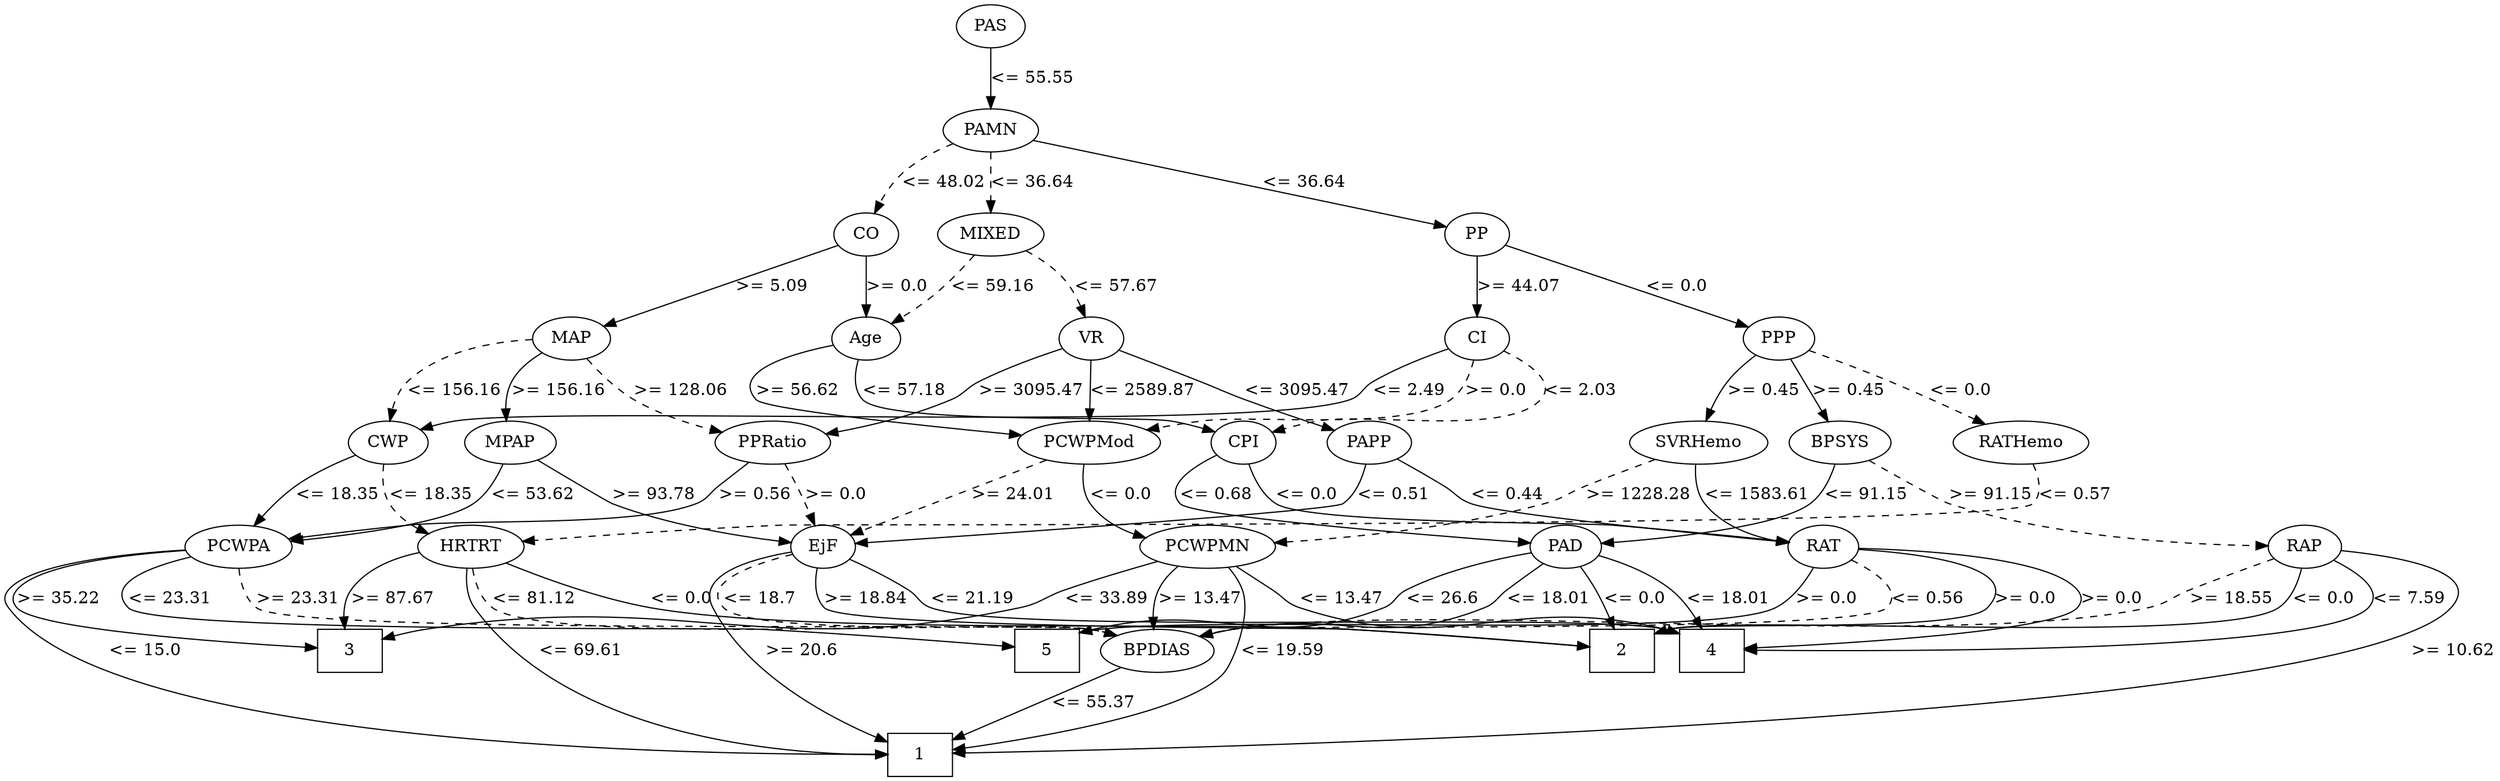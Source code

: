 strict digraph G {
	graph [bb="0,0,1683.2,645"];
	node [label="\N"];
	1	[height=0.5,
		pos="625.2,18",
		shape=box,
		width=0.75];
	2	[height=0.5,
		pos="1106.2,105",
		shape=box,
		width=0.75];
	3	[height=0.5,
		pos="240.2,105",
		shape=box,
		width=0.75];
	4	[height=0.5,
		pos="1178.2,105",
		shape=box,
		width=0.75];
	5	[height=0.5,
		pos="696.2,105",
		shape=box,
		width=0.75];
	RAP	[height=0.5,
		pos="1574.2,192",
		width=0.77778];
	RAP -> 1	[label=">= 10.62",
		lp="1657.2,105",
		op=">=",
		param=10.62,
		pos="e,652.29,20.068 1600.9,186.47 1634.8,179.63 1686.4,164.86 1665.2,141 1597.1,64.255 840.28,27.988 662.45,20.492",
		style=solid];
	RAP -> 2	[label="<= 0.0",
		lp="1583.2,148.5",
		op="<=",
		param=0.0,
		pos="e,1133.3,120.16 1571.4,173.63 1568.6,162.34 1563,148.39 1552.2,141 1516.5,116.56 1219,132.17 1143.5,122.02",
		style=solid];
	RAP -> 4	[label="<= 7.59",
		lp="1638.7,148.5",
		op="<=",
		param=7.59,
		pos="e,1205.3,106.1 1593.9,179.04 1608.7,168.62 1624.5,153.3 1613.2,141 1586.5,112.06 1316.2,107.04 1215.6,106.18",
		style=solid];
	BPDIAS	[height=0.5,
		pos="783.2,105",
		width=1.1735];
	RAP -> BPDIAS	[label=">= 18.55",
		lp="1522.2,148.5",
		op=">=",
		param=18.55,
		pos="e,814.54,117.11 1551.6,181.06 1536,174.15 1514.8,164.65 1496.2,156 1482.3,149.53 1480.1,144.63 1465.2,141 1330,107.96 976.55,145.41 \
839.2,123 834.38,122.21 829.39,121.12 824.47,119.87",
		style=dashed];
	BPDIAS -> 1	[label="<= 55.37",
		lp="739.2,61.5",
		op="<=",
		param=55.37,
		pos="e,652.38,33.62 757.82,90.343 731.76,76.327 690.98,54.385 661.51,38.535",
		style=solid];
	PAS	[height=0.5,
		pos="682.2,627",
		width=0.75];
	PAMN	[height=0.5,
		pos="682.2,540",
		width=1.0139];
	PAS -> PAMN	[label="<= 55.55",
		lp="708.2,583.5",
		op="<=",
		param=55.55,
		pos="e,682.2,558.18 682.2,608.8 682.2,597.16 682.2,581.55 682.2,568.24",
		style=solid];
	CO	[height=0.5,
		pos="596.2,453",
		width=0.75];
	PAMN -> CO	[label="<= 48.02",
		lp="652.2,496.5",
		op="<=",
		param=48.02,
		pos="e,603.67,470.65 657.24,526.77 646.83,520.87 635.12,513.08 626.2,504 619.3,496.97 613.3,488.05 608.53,479.7",
		style=dashed];
	MIXED	[height=0.5,
		pos="682.2,453",
		width=1.125];
	PAMN -> MIXED	[label="<= 36.64",
		lp="708.2,496.5",
		op="<=",
		param=36.64,
		pos="e,682.2,471.18 682.2,521.8 682.2,510.16 682.2,494.55 682.2,481.24",
		style=dashed];
	PP	[height=0.5,
		pos="1003.2,453",
		width=0.75];
	PAMN -> PP	[label="<= 36.64",
		lp="887.2,496.5",
		op="<=",
		param=36.64,
		pos="e,978.48,460.55 713.56,530.7 773.94,514.71 905.87,479.77 968.66,463.15",
		style=solid];
	PAD	[height=0.5,
		pos="1075.2,192",
		width=0.79437];
	PAD -> 2	[label="<= 0.0",
		lp="1114.2,148.5",
		op="<=",
		param=0.0,
		pos="e,1101.1,123.26 1082.7,174.4 1085.2,168.62 1087.9,162.07 1090.2,156 1093,148.6 1095.7,140.49 1098.1,132.99",
		style=solid];
	PAD -> 4	[label="<= 18.01",
		lp="1178.2,148.5",
		op="<=",
		param=18.01,
		pos="e,1166.6,123.12 1097.7,180.84 1110.1,174.66 1125.3,166.02 1137.2,156 1145.7,148.85 1153.8,139.75 1160.5,131.28",
		style=solid];
	PAD -> 5	[label="<= 26.6",
		lp="988.7,148.5",
		op="<=",
		param=26.6,
		pos="e,723.33,120.04 1048.6,185.29 1025.9,179.75 992.69,170.11 966.2,156 956.71,150.94 957.21,144.95 947.2,141 860.97,106.97 827.08,145.16 \
733.22,122.59",
		style=solid];
	PAD -> BPDIAS	[label="<= 18.01",
		lp="1058.2,148.5",
		op="<=",
		param=18.01,
		pos="e,815.21,116.87 1058.8,176.95 1042,162.54 1017.8,142.08 1015.2,141 942.73,110.5 916.29,138.49 839.2,123 834.53,122.06 829.69,120.9 \
824.9,119.62",
		style=solid];
	MAP	[height=0.5,
		pos="400.2,366",
		width=0.84854];
	CO -> MAP	[label=">= 5.09",
		lp="531.7,409.5",
		op=">=",
		param=5.09,
		pos="e,424.05,377.34 574.1,442.41 539.79,427.53 473.49,398.78 433.4,381.4",
		style=solid];
	Age	[height=0.5,
		pos="596.2,366",
		width=0.75];
	CO -> Age	[label=">= 0.0",
		lp="615.2,409.5",
		op=">=",
		param=0.0,
		pos="e,596.2,384.18 596.2,434.8 596.2,423.16 596.2,407.55 596.2,394.24",
		style=solid];
	MIXED -> Age	[label="<= 59.16",
		lp="677.2,409.5",
		op="<=",
		param=59.16,
		pos="e,613.07,380.06 668.93,435.67 660.5,425.61 649.14,412.65 638.2,402 632.78,396.72 626.66,391.33 620.8,386.42",
		style=dashed];
	VR	[height=0.5,
		pos="759.2,366",
		width=0.75];
	MIXED -> VR	[label="<= 57.67",
		lp="763.2,409.5",
		op="<=",
		param=57.67,
		pos="e,750.27,383.24 703.07,437.56 710.8,431.67 719.35,424.49 726.2,417 733.11,409.45 739.58,400.32 744.94,391.93",
		style=dashed];
	CI	[height=0.5,
		pos="1003.2,366",
		width=0.75];
	PP -> CI	[label=">= 44.07",
		lp="1029.2,409.5",
		op=">=",
		param=44.07,
		pos="e,1003.2,384.18 1003.2,434.8 1003.2,423.16 1003.2,407.55 1003.2,394.24",
		style=solid];
	PPP	[height=0.5,
		pos="1213.2,366",
		width=0.75];
	PP -> PPP	[label="<= 0.0",
		lp="1139.2,409.5",
		op="<=",
		param=0.0,
		pos="e,1190.6,376.16 1025.7,442.9 1063.1,427.77 1138.2,397.35 1181.2,379.97",
		style=solid];
	CWP	[height=0.5,
		pos="276.2,279",
		width=0.84854];
	PCWPA	[height=0.5,
		pos="165.2,192",
		width=1.1555];
	CWP -> PCWPA	[label="<= 18.35",
		lp="243.2,235.5",
		op="<=",
		param=18.35,
		pos="e,179.83,208.86 254.13,266.5 242.7,260.16 228.76,251.8 217.2,243 206.61,234.94 195.86,224.96 186.9,216.04",
		style=solid];
	HRTRT	[height=0.5,
		pos="323.2,192",
		width=1.1013];
	CWP -> HRTRT	[label="<= 18.35",
		lp="303.2,235.5",
		op="<=",
		param=18.35,
		pos="e,297.84,206.18 272.97,260.9 271.91,250.8 272.09,238.06 277.2,228 280.19,222.13 284.66,216.97 289.67,212.54",
		style=dashed];
	PCWPA -> 1	[label="<= 15.0",
		lp="109.7,105",
		op="<=",
		param=15.0,
		pos="e,597.95,19.666 123.53,191.64 66.947,190.97 -23.882,183.52 6.2016,141 74.204,44.885 464.53,24.163 587.86,19.99",
		style=solid];
	PCWPA -> 3	[label=">= 35.22",
		lp="42.202,148.5",
		op=">=",
		param=35.22,
		pos="e,213.19,106.04 123.8,190.2 69.467,187.71 -15.468,178 16.202,141 39.814,113.41 145.76,107.41 203.08,106.21",
		style=solid];
	PCWPA -> 5	[label="<= 23.31",
		lp="117.2,148.5",
		op="<=",
		param=23.31,
		pos="e,668.94,109.04 131.19,181.63 104.62,172.73 74.732,158.18 91.202,141 107.59,123.9 493.57,124.62 517.2,123 566.24,119.64 622.67,113.98 \
658.85,110.12",
		style=solid];
	PCWPA -> BPDIAS	[label=">= 23.31",
		lp="206.2,148.5",
		op=">=",
		param=23.31,
		pos="e,752.83,117.71 165.51,173.79 166.71,162.56 170.29,148.63 180.2,141 204.52,122.29 702,128.41 732.2,123 735.81,122.35 739.52,121.5 \
743.2,120.53",
		style=dashed];
	HRTRT -> 1	[label="<= 69.61",
		lp="406.2,105",
		op="<=",
		param=69.61,
		pos="e,598.16,20.684 320.03,173.81 319.07,163.44 319.67,150.44 326.2,141 386.81,53.448 522.06,28.655 587.84,21.689",
		style=solid];
	HRTRT -> 2	[label="<= 0.0",
		lp="474.2,148.5",
		op="<=",
		param=0.0,
		pos="e,1079,108.88 349.25,178.25 375.35,166.17 417.02,148.76 455.2,141 555.89,120.54 814.67,129.6 917.2,123 969.94,119.6 1030.8,113.79 \
1068.9,109.92",
		style=solid];
	HRTRT -> 3	[label=">= 87.67",
		lp="267.2,148.5",
		op=">=",
		param=87.67,
		pos="e,236.17,123.14 286.74,184.78 269.95,179.9 251.51,171.27 241.2,156 236.74,149.39 235.35,141.1 235.41,133.17",
		style=solid];
	HRTRT -> BPDIAS	[label="<= 81.12",
		lp="367.2,148.5",
		op="<=",
		param=81.12,
		pos="e,752.82,117.65 324.62,173.74 326.53,162.5 330.96,148.56 341.2,141 376.2,115.18 689.44,130.95 732.2,123 735.81,122.33 739.51,121.46 \
743.19,120.48",
		style=dashed];
	PCWPMod	[height=0.5,
		pos="746.2,279",
		width=1.4444];
	PCWPMN	[height=0.5,
		pos="827.2,192",
		width=1.3902];
	PCWPMod -> PCWPMN	[label="<= 0.0",
		lp="766.2,235.5",
		op="<=",
		param=0.0,
		pos="e,784.93,201.65 742.2,260.88 740.77,250.52 740.83,237.53 747.2,228 753.98,217.86 764.4,210.63 775.51,205.49",
		style=solid];
	EjF	[height=0.5,
		pos="569.2,192",
		width=0.75];
	PCWPMod -> EjF	[label=">= 24.01",
		lp="694.2,235.5",
		op=">=",
		param=24.01,
		pos="e,590.41,203.18 716.97,263.96 684.53,248.39 632.43,223.36 599.54,207.57",
		style=dashed];
	PCWPMN -> 1	[label="<= 19.59",
		lp="871.2,105",
		op="<=",
		param=19.59,
		pos="e,652.56,18.942 839.06,174.33 842.37,168.77 845.51,162.36 847.2,156 853.15,133.59 837.35,90.984 834.2,87 792.88,34.699 710.64,22.112 \
662.56,19.393",
		style=solid];
	PCWPMN -> 3	[label="<= 33.89",
		lp="759.2,148.5",
		op="<=",
		param=33.89,
		pos="e,267.4,117.85 793.14,178.68 775.24,172.11 752.97,163.79 733.2,156 717.08,149.64 714.12,144.77 697.2,141 518.3,101.14 464.74,159.85 \
285.2,123 282.53,122.45 279.81,121.77 277.1,120.99",
		style=solid];
	PCWPMN -> 4	[label="<= 13.47",
		lp="921.2,148.5",
		op="<=",
		param=13.47,
		pos="e,1151.1,120.08 847.42,175.24 865.45,161.35 889.81,142.99 895.2,141 995.44,104.02 1033.5,148.23 1141.1,122.59",
		style=solid];
	PCWPMN -> BPDIAS	[label=">= 13.47",
		lp="821.2,148.5",
		op=">=",
		param=13.47,
		pos="e,785.18,123.43 809.34,174.9 804.11,169.37 798.83,162.84 795.2,156 791.52,149.06 788.95,140.99 787.16,133.37",
		style=solid];
	EjF -> 1	[label=">= 20.6",
		lp="551.7,105",
		op=">=",
		param=20.6,
		pos="e,598,34.424 543.73,185.71 517.77,178.91 482.69,165.02 493.2,141 512.69,96.444 557.37,60.923 589.35,39.949",
		style=solid];
	EjF -> 2	[label=">= 18.84",
		lp="596.2,148.5",
		op=">=",
		param=18.84,
		pos="e,1079,108.77 564.24,173.93 562.22,163.06 561.99,149.48 570.2,141 583.63,127.13 897.95,124.36 917.2,123 969.92,119.26 1030.8,113.53 \
1068.9,109.78",
		style=solid];
	EjF -> 4	[label="<= 21.19",
		lp="667.2,148.5",
		op="<=",
		param=21.19,
		pos="e,1151.1,120.19 588.11,179.07 598.34,172.47 611.12,164.01 622.2,156 630.92,149.7 631.1,144.71 641.2,141 742.91,103.63 1018.3,146.83 \
1141.1,122.41",
		style=solid];
	EjF -> BPDIAS	[label="<= 18.7",
		lp="524.7,148.5",
		op="<=",
		param=18.7,
		pos="e,752.51,117.57 545.02,183.68 519.67,174.84 485.65,158.9 502.2,141 519.61,122.18 707.08,128.09 732.2,123 735.64,122.3 739.18,121.44 \
742.7,120.48",
		style=dashed];
	MAP -> CWP	[label="<= 156.16",
		lp="324.2,322.5",
		op="<=",
		param=156.16,
		pos="e,278.92,297.37 370.39,362 347.18,358.19 315.58,349.56 295.2,330 288.82,323.88 284.55,315.38 281.72,307.14",
		style=dashed];
	MPAP	[height=0.5,
		pos="360.2,279",
		width=0.97491];
	MAP -> MPAP	[label=">= 156.16",
		lp="389.2,322.5",
		op=">=",
		param=156.16,
		pos="e,356.81,296.95 379.68,352.53 372.08,346.72 364.32,339.08 360.2,330 357,322.94 356.03,314.71 356.13,306.99",
		style=solid];
	PPRatio	[height=0.5,
		pos="535.2,279",
		width=1.1013];
	MAP -> PPRatio	[label=">= 128.06",
		lp="470.2,322.5",
		op=">=",
		param=128.06,
		pos="e,500.91,288.04 410.27,348.66 417.67,337.83 428.6,324 441.2,315 456.13,304.34 474.68,296.53 491.36,291.02",
		style=dashed];
	Age -> PCWPMod	[label=">= 56.62",
		lp="548.2,322.5",
		op=">=",
		param=56.62,
		pos="e,696.48,284.37 571.44,358.79 543.77,350.69 504.96,335.14 522.2,315 532.81,302.61 623.6,291.59 686.29,285.36",
		style=solid];
	CPI	[height=0.5,
		pos="851.2,279",
		width=0.75];
	Age -> CPI	[label="<= 57.18",
		lp="619.2,322.5",
		op="<=",
		param=57.18,
		pos="e,829.2,289.91 589.57,348.08 586.54,337.27 585.2,323.71 593.2,315 609.35,297.43 783.95,302.35 807.2,297 811.33,296.05 815.59,294.79 \
819.76,293.38",
		style=solid];
	CI -> CWP	[label="<= 2.49",
		lp="954.7,322.5",
		op="<=",
		param=2.49,
		pos="e,298.99,291.4 981.12,355.57 966.78,349.1 947.89,339.9 932.2,330 923.1,324.26 923.31,318.68 913.2,315 850.84,292.29 381.02,311.22 \
316.2,297 313.69,296.45 311.13,295.74 308.59,294.93",
		style=solid];
	CI -> PCWPMod	[label=">= 0.0",
		lp="1012.2,322.5",
		op=">=",
		param=0.0,
		pos="e,785.78,290.71 1000.2,347.85 997.33,336.66 991.76,322.73 981.2,315 951.27,293.08 851.74,303.45 815.2,297 808.9,295.89 802.33,294.53 \
795.84,293.07",
		style=dashed];
	CI -> CPI	[label="<= 2.03",
		lp="1067.7,322.5",
		op="<=",
		param=2.03,
		pos="e,873.24,289.74 1022.5,353.36 1037.3,343.01 1053.4,327.61 1042.2,315 1020.4,290.35 927.13,304.99 895.2,297 891.09,295.97 886.84,\
294.66 882.68,293.23",
		style=dashed];
	CPI -> PAD	[label="<= 0.68",
		lp="830.7,235.5",
		op="<=",
		param=0.68,
		pos="e,1047.1,195.68 830.94,267.02 814.73,256.85 796.5,241.34 808.2,228 815.68,219.48 965.1,203.78 1037.1,196.67",
		style=solid];
	RAT	[height=0.5,
		pos="1248.2,192",
		width=0.76389];
	CPI -> RAT	[label="<= 0.0",
		lp="891.2,235.5",
		op="<=",
		param=0.0,
		pos="e,1221.6,196.75 853.75,260.76 856.38,249.53 861.66,235.59 872.2,228 894,212.31 1086.5,212.68 1113.2,210 1146.5,206.66 1184.3,201.81 \
1211.4,198.14",
		style=solid];
	SVRHemo	[height=0.5,
		pos="1151.2,279",
		width=1.3902];
	SVRHemo -> PCWPMN	[label=">= 1228.28",
		lp="1111.7,235.5",
		op=">=",
		param=1228.28,
		pos="e,876.03,196.37 1123.7,263.83 1096.4,249.9 1057.8,230.41 1050.2,228 996.03,210.79 931.67,201.84 886.05,197.33",
		style=dashed];
	SVRHemo -> RAT	[label="<= 1583.61",
		lp="1193.7,235.5",
		op="<=",
		param=1583.61,
		pos="e,1221.4,196.88 1150.7,260.98 1151.2,250.4 1153.6,237.13 1161.2,228 1173.7,212.92 1193.7,204.28 1211.4,199.37",
		style=solid];
	RAT -> 2	[label=">= 0.0",
		lp="1379.2,148.5",
		op=">=",
		param=0.0,
		pos="e,1133.3,120.04 1275.2,187.91 1314.6,182.38 1380.7,168.7 1355.2,141 1324.9,108.01 1203,132.22 1143.4,122.23",
		style=solid];
	RAT -> 4	[label=">= 0.0",
		lp="1442.2,148.5",
		op=">=",
		param=0.0,
		pos="e,1205.6,105.76 1275.8,191.48 1332.9,191.6 1455.7,186.71 1416.2,141 1390.8,111.56 1276.3,106.43 1215.9,105.82",
		style=solid];
	RAT -> 5	[label=">= 0.0",
		lp="1244.2,148.5",
		op=">=",
		param=0.0,
		pos="e,723.3,120.18 1239.9,174.31 1233.1,162.71 1222.3,148.11 1208.2,141 1163.1,118.25 816.85,133.99 733.29,122.06",
		style=solid];
	RAT -> BPDIAS	[label="<= 0.56",
		lp="1312.7,148.5",
		op="<=",
		param=0.56,
		pos="e,814.85,117.14 1267.7,179.13 1282.7,168.63 1298.9,153.15 1287.2,141 1269.9,123.04 863.76,127.15 839.2,123 834.44,122.2 829.52,121.1 \
824.66,119.86",
		style=dashed];
	VR -> PCWPMod	[label="<= 2589.87",
		lp="785.7,322.5",
		op="<=",
		param=2589.87,
		pos="e,748.83,297.18 756.57,347.8 754.79,336.16 752.4,320.55 750.37,307.24",
		style=solid];
	VR -> PPRatio	[label=">= 3095.47",
		lp="713.7,322.5",
		op=">=",
		param=3095.47,
		pos="e,568.51,289 737.54,355.15 705.57,340.61 649.48,315.11 649.2,315 626.14,306.26 599.85,298.07 578.34,291.82",
		style=solid];
	PAPP	[height=0.5,
		pos="936.2,279",
		width=0.88889];
	VR -> PAPP	[label="<= 3095.47",
		lp="880.7,322.5",
		op="<=",
		param=3095.47,
		pos="e,909.59,289.44 779.39,353.89 791.78,347.05 807.94,338.08 822.2,330 833.81,323.43 836.19,320.81 848.2,315 864.87,306.93 883.9,299.19 \
900,293.04",
		style=solid];
	BPSYS	[height=0.5,
		pos="1257.2,279",
		width=1.0471];
	BPSYS -> RAP	[label=">= 91.15",
		lp="1350.2,235.5",
		op=">=",
		param=91.15,
		pos="e,1546,192.46 1273.1,262.47 1285.8,250.98 1304.7,236 1324.2,228 1395,198.9 1485.5,193.21 1535.9,192.54",
		style=dashed];
	BPSYS -> PAD	[label="<= 91.15",
		lp="1266.2,235.5",
		op="<=",
		param=91.15,
		pos="e,1104,193.26 1250.8,261.16 1245.8,250.1 1237.7,236.21 1226.2,228 1193.2,204.38 1146.8,196.44 1114.1,193.9",
		style=solid];
	RATHemo	[height=0.5,
		pos="1384.2,279",
		width=1.375];
	RATHemo -> HRTRT	[label="<= 0.57",
		lp="1406.7,235.5",
		op="<=",
		param=0.57,
		pos="e,361.48,196.79 1386.5,261 1387,249.88 1385.3,235.97 1376.2,228 1358.5,212.61 556.59,211.2 533.2,210 477.69,207.16 414.08,201.7 \
371.55,197.73",
		style=dashed];
	MPAP -> PCWPA	[label="<= 53.62",
		lp="370.2,235.5",
		op="<=",
		param=53.62,
		pos="e,203.28,199.51 353.86,261.09 348.84,250.01 340.73,236.11 329.2,228 319.68,221.3 258.07,209.32 213.15,201.26",
		style=solid];
	MPAP -> EjF	[label=">= 93.78",
		lp="453.2,235.5",
		op=">=",
		param=93.78,
		pos="e,542.75,196.3 376.6,262.79 389.47,251.63 408.3,236.93 427.2,228 461.19,211.94 503.36,202.75 532.88,197.86",
		style=solid];
	PPRatio -> PCWPA	[label=">= 0.56",
		lp="519.7,235.5",
		op=">=",
		param=0.56,
		pos="e,203.2,199.57 519.74,262.15 506.57,249.04 488.35,231.96 479.2,228 437.23,209.85 319.6,215.53 274.2,210 254.14,207.56 232.09,204.24 \
213.11,201.18",
		style=solid];
	PPRatio -> EjF	[label=">= 0.0",
		lp="573.2,235.5",
		op=">=",
		param=0.0,
		pos="e,562.61,209.47 541.92,261.21 546.75,249.14 553.35,232.64 558.85,218.89",
		style=dashed];
	PPP -> SVRHemo	[label=">= 0.45",
		lp="1205.7,322.5",
		op=">=",
		param=0.45,
		pos="e,1161.3,297.06 1199.6,350.05 1194.3,343.98 1188.3,336.81 1183.2,330 1177.5,322.31 1171.7,313.6 1166.6,305.64",
		style=solid];
	PPP -> BPSYS	[label=">= 0.45",
		lp="1259.7,322.5",
		op=">=",
		param=0.45,
		pos="e,1248.6,296.63 1221.7,348.61 1228,336.46 1236.7,319.66 1243.9,305.73",
		style=solid];
	PPP -> RATHemo	[label="<= 0.0",
		lp="1334.2,322.5",
		op="<=",
		param=0.0,
		pos="e,1356.8,294.19 1234.7,354.88 1249.2,347.96 1268.9,338.54 1286.2,330 1306.7,319.86 1329.5,308.26 1347.9,298.79",
		style=dashed];
	PAPP -> EjF	[label="<= 0.51",
		lp="948.7,235.5",
		op="<=",
		param=0.51,
		pos="e,595.98,195.36 933.23,260.83 930.35,249.62 924.79,235.7 914.2,228 908.01,223.5 693.7,204.04 606.03,196.25",
		style=solid];
	PAPP -> RAT	[label="<= 0.44",
		lp="1027.7,235.5",
		op="<=",
		param=0.44,
		pos="e,1221.2,196.54 954.35,264.15 972.84,250.16 999.58,230.28 1005.2,228 1014.6,224.17 1145.6,206.53 1211.3,197.85",
		style=solid];
}
